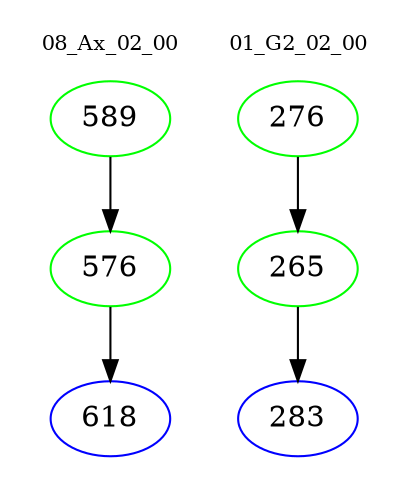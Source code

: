 digraph{
subgraph cluster_0 {
color = white
label = "08_Ax_02_00";
fontsize=10;
T0_589 [label="589", color="green"]
T0_589 -> T0_576 [color="black"]
T0_576 [label="576", color="green"]
T0_576 -> T0_618 [color="black"]
T0_618 [label="618", color="blue"]
}
subgraph cluster_1 {
color = white
label = "01_G2_02_00";
fontsize=10;
T1_276 [label="276", color="green"]
T1_276 -> T1_265 [color="black"]
T1_265 [label="265", color="green"]
T1_265 -> T1_283 [color="black"]
T1_283 [label="283", color="blue"]
}
}
